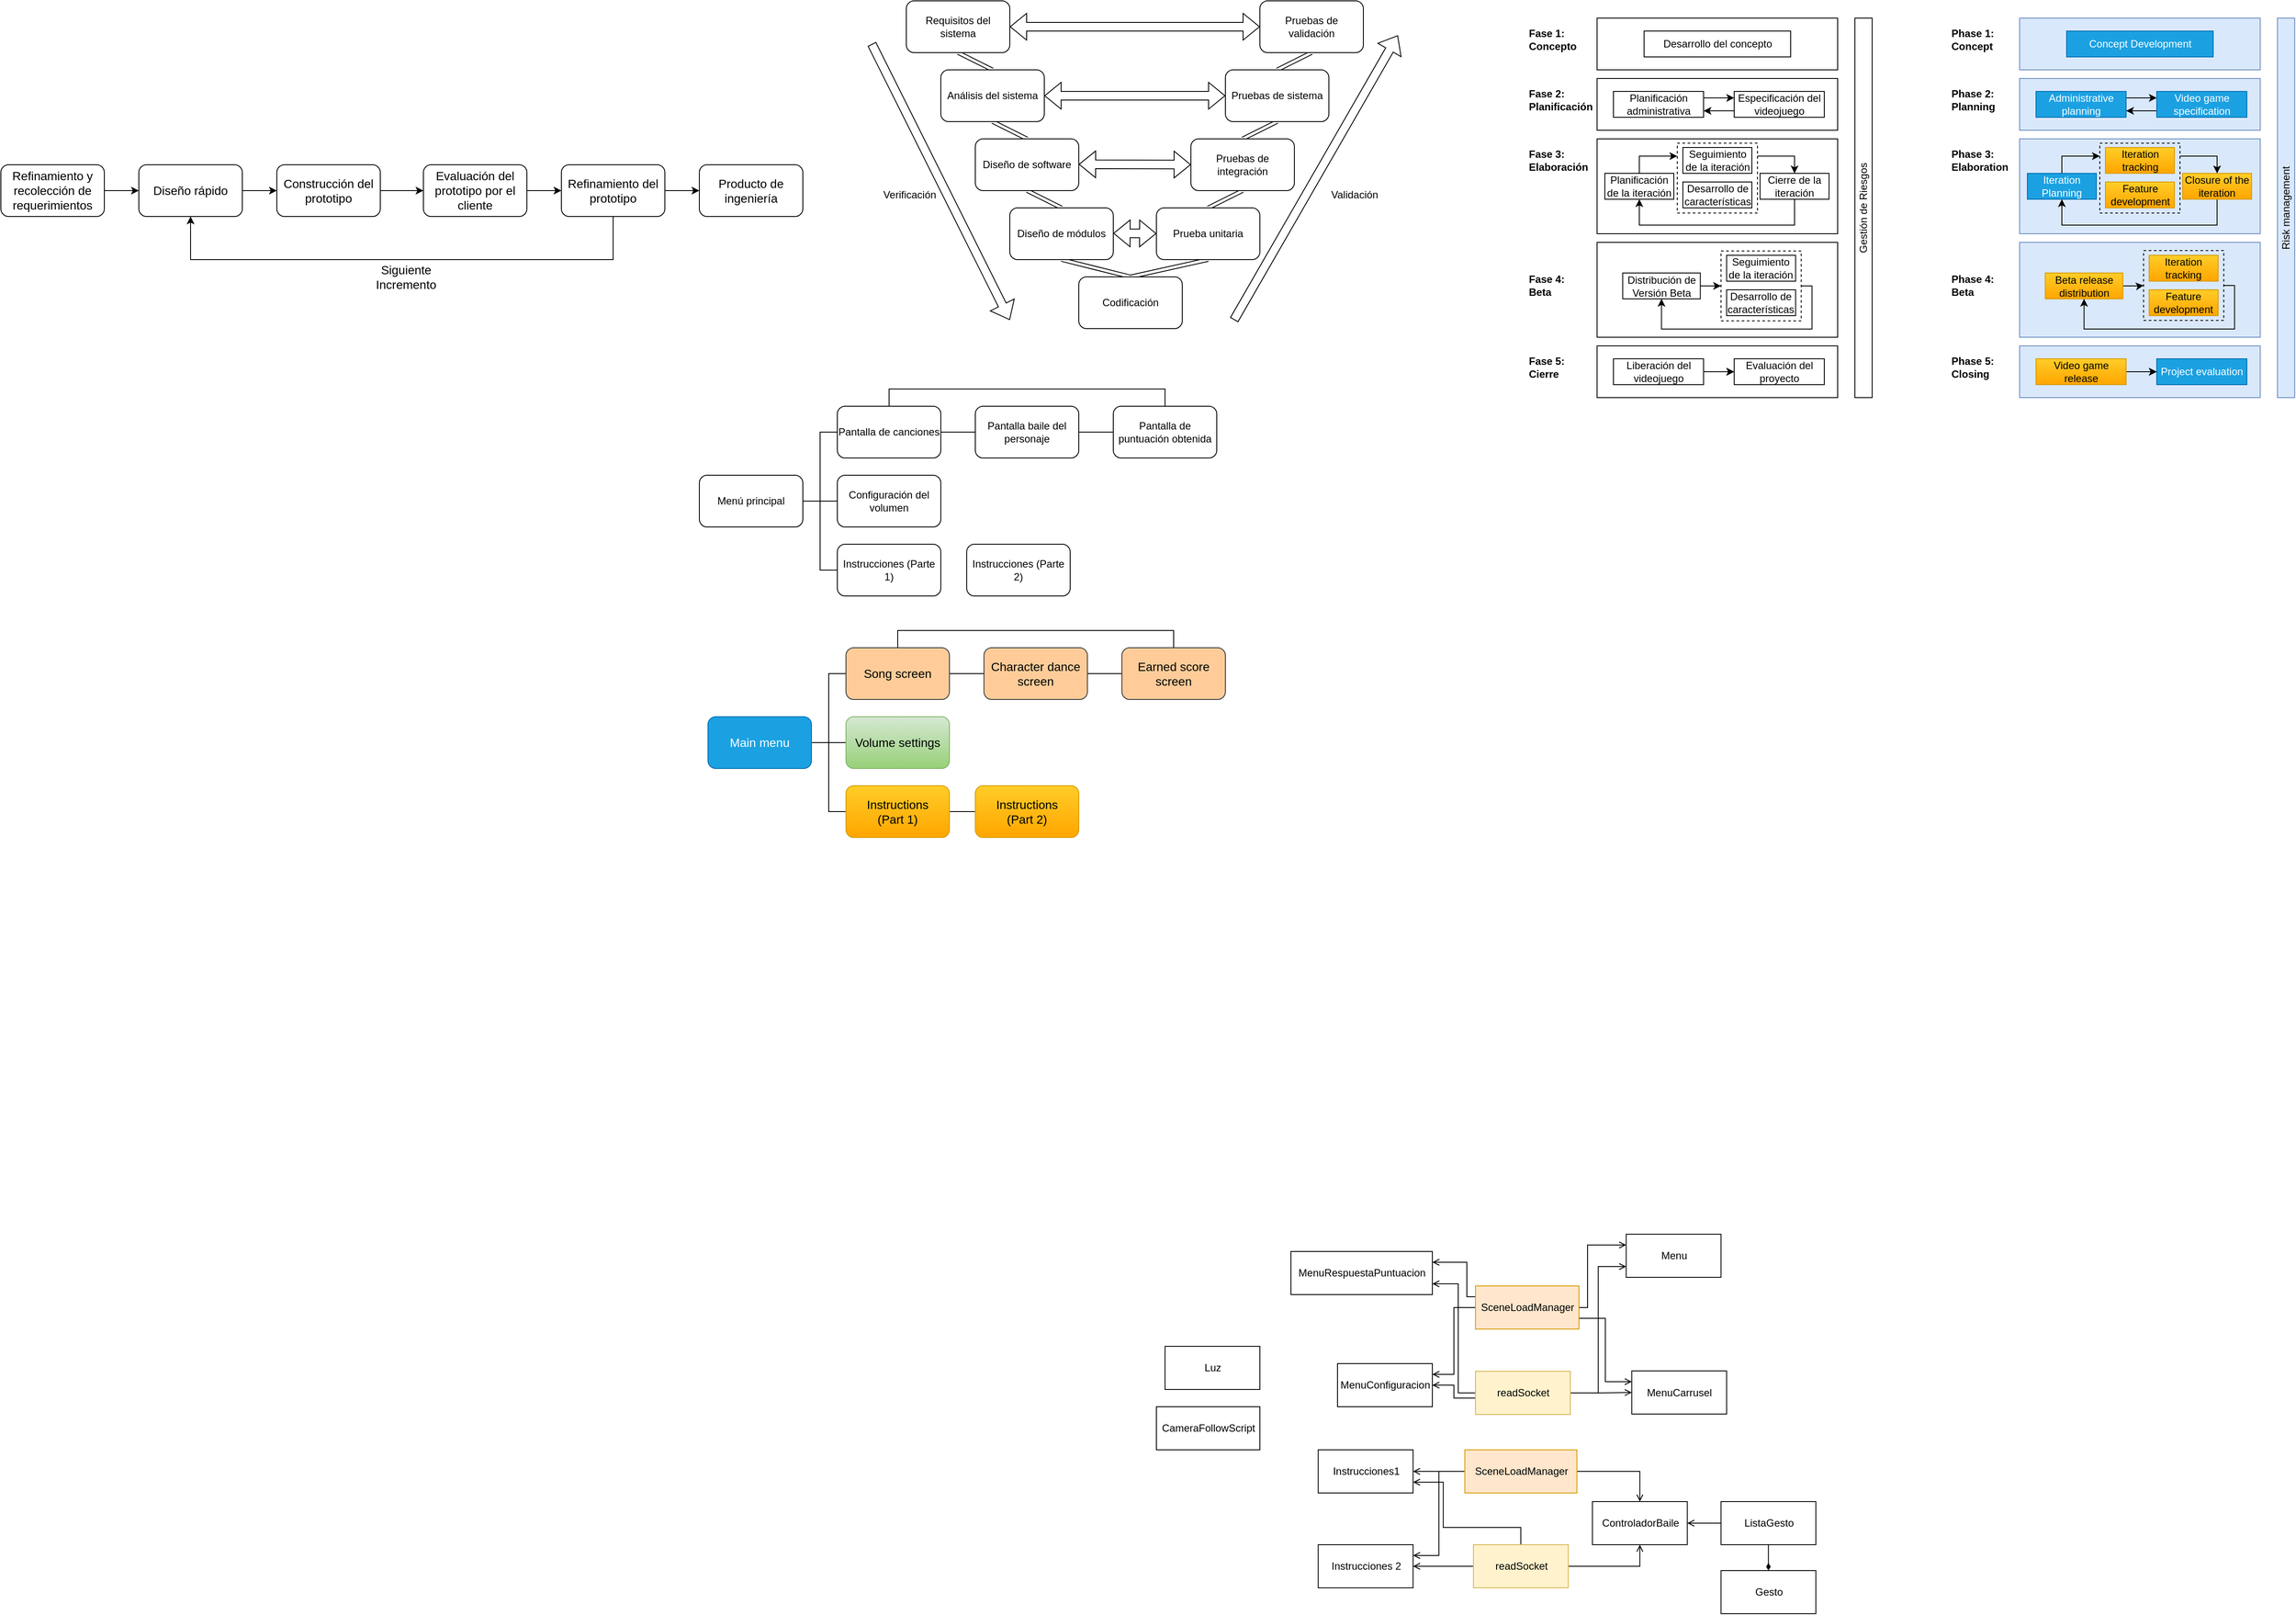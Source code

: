 <mxfile version="20.3.1" type="github">
  <diagram id="AxCxbLC-Ea25Rph6K4ID" name="Page-1">
    <mxGraphModel dx="1868" dy="652" grid="1" gridSize="10" guides="1" tooltips="1" connect="1" arrows="1" fold="1" page="1" pageScale="1" pageWidth="827" pageHeight="1169" math="0" shadow="0">
      <root>
        <mxCell id="0" />
        <mxCell id="1" parent="0" />
        <mxCell id="DNy3k772g0ASiSFVBkv8-5" style="edgeStyle=orthogonalEdgeStyle;rounded=0;orthogonalLoop=1;jettySize=auto;html=1;" parent="1" source="DNy3k772g0ASiSFVBkv8-1" target="DNy3k772g0ASiSFVBkv8-2" edge="1">
          <mxGeometry relative="1" as="geometry" />
        </mxCell>
        <mxCell id="DNy3k772g0ASiSFVBkv8-1" value="&lt;font style=&quot;font-size: 14px;&quot;&gt;Refinamiento y recolección de requerimientos&lt;/font&gt;" style="rounded=1;whiteSpace=wrap;html=1;" parent="1" vertex="1">
          <mxGeometry x="-610" y="330" width="120" height="60" as="geometry" />
        </mxCell>
        <mxCell id="DNy3k772g0ASiSFVBkv8-7" value="" style="edgeStyle=orthogonalEdgeStyle;rounded=0;orthogonalLoop=1;jettySize=auto;html=1;" parent="1" source="DNy3k772g0ASiSFVBkv8-2" target="DNy3k772g0ASiSFVBkv8-6" edge="1">
          <mxGeometry relative="1" as="geometry" />
        </mxCell>
        <mxCell id="DNy3k772g0ASiSFVBkv8-2" value="&lt;font style=&quot;font-size: 14px;&quot;&gt;Diseño rápido&lt;/font&gt;" style="rounded=1;whiteSpace=wrap;html=1;" parent="1" vertex="1">
          <mxGeometry x="-450" y="330" width="120" height="60" as="geometry" />
        </mxCell>
        <mxCell id="DNy3k772g0ASiSFVBkv8-9" value="" style="edgeStyle=orthogonalEdgeStyle;rounded=0;orthogonalLoop=1;jettySize=auto;html=1;" parent="1" source="DNy3k772g0ASiSFVBkv8-6" target="DNy3k772g0ASiSFVBkv8-8" edge="1">
          <mxGeometry relative="1" as="geometry" />
        </mxCell>
        <mxCell id="DNy3k772g0ASiSFVBkv8-6" value="&lt;font style=&quot;font-size: 14px;&quot;&gt;Construcción del prototipo&lt;/font&gt;" style="rounded=1;whiteSpace=wrap;html=1;" parent="1" vertex="1">
          <mxGeometry x="-290" y="330" width="120" height="60" as="geometry" />
        </mxCell>
        <mxCell id="DNy3k772g0ASiSFVBkv8-11" value="" style="edgeStyle=orthogonalEdgeStyle;rounded=0;orthogonalLoop=1;jettySize=auto;html=1;" parent="1" source="DNy3k772g0ASiSFVBkv8-8" target="DNy3k772g0ASiSFVBkv8-10" edge="1">
          <mxGeometry relative="1" as="geometry" />
        </mxCell>
        <mxCell id="DNy3k772g0ASiSFVBkv8-8" value="&lt;font style=&quot;font-size: 14px;&quot;&gt;Evaluación del prototipo por el cliente&lt;/font&gt;" style="rounded=1;whiteSpace=wrap;html=1;" parent="1" vertex="1">
          <mxGeometry x="-120" y="330" width="120" height="60" as="geometry" />
        </mxCell>
        <mxCell id="DNy3k772g0ASiSFVBkv8-12" style="edgeStyle=orthogonalEdgeStyle;rounded=0;orthogonalLoop=1;jettySize=auto;html=1;entryX=0.5;entryY=1;entryDx=0;entryDy=0;" parent="1" source="DNy3k772g0ASiSFVBkv8-10" target="DNy3k772g0ASiSFVBkv8-2" edge="1">
          <mxGeometry relative="1" as="geometry">
            <Array as="points">
              <mxPoint x="100" y="440" />
              <mxPoint x="-390" y="440" />
            </Array>
          </mxGeometry>
        </mxCell>
        <mxCell id="DNy3k772g0ASiSFVBkv8-14" value="" style="edgeStyle=orthogonalEdgeStyle;rounded=0;orthogonalLoop=1;jettySize=auto;html=1;" parent="1" source="DNy3k772g0ASiSFVBkv8-10" target="DNy3k772g0ASiSFVBkv8-13" edge="1">
          <mxGeometry relative="1" as="geometry" />
        </mxCell>
        <mxCell id="DNy3k772g0ASiSFVBkv8-10" value="&lt;font style=&quot;font-size: 14px;&quot;&gt;Refinamiento del prototipo&lt;/font&gt;" style="rounded=1;whiteSpace=wrap;html=1;" parent="1" vertex="1">
          <mxGeometry x="40" y="330" width="120" height="60" as="geometry" />
        </mxCell>
        <mxCell id="DNy3k772g0ASiSFVBkv8-13" value="&lt;font style=&quot;font-size: 14px;&quot;&gt;Producto de ingeniería&lt;/font&gt;" style="rounded=1;whiteSpace=wrap;html=1;" parent="1" vertex="1">
          <mxGeometry x="200" y="330" width="120" height="60" as="geometry" />
        </mxCell>
        <mxCell id="DNy3k772g0ASiSFVBkv8-15" value="&lt;font style=&quot;font-size: 14px;&quot;&gt;Siguiente&lt;br&gt;Incremento&lt;/font&gt;" style="text;html=1;strokeColor=none;fillColor=none;align=center;verticalAlign=middle;whiteSpace=wrap;rounded=0;" parent="1" vertex="1">
          <mxGeometry x="-170" y="445" width="60" height="30" as="geometry" />
        </mxCell>
        <mxCell id="DNy3k772g0ASiSFVBkv8-29" style="edgeStyle=none;shape=link;rounded=0;orthogonalLoop=1;jettySize=auto;html=1;exitX=0.5;exitY=1;exitDx=0;exitDy=0;entryX=0.5;entryY=0;entryDx=0;entryDy=0;" parent="1" source="DNy3k772g0ASiSFVBkv8-17" target="DNy3k772g0ASiSFVBkv8-18" edge="1">
          <mxGeometry relative="1" as="geometry" />
        </mxCell>
        <mxCell id="DNy3k772g0ASiSFVBkv8-17" value="Requisitos del sistema" style="rounded=1;whiteSpace=wrap;html=1;" parent="1" vertex="1">
          <mxGeometry x="440" y="140" width="120" height="60" as="geometry" />
        </mxCell>
        <mxCell id="DNy3k772g0ASiSFVBkv8-30" style="edgeStyle=none;shape=link;rounded=0;orthogonalLoop=1;jettySize=auto;html=1;exitX=0.5;exitY=1;exitDx=0;exitDy=0;entryX=0.5;entryY=0;entryDx=0;entryDy=0;" parent="1" source="DNy3k772g0ASiSFVBkv8-18" target="DNy3k772g0ASiSFVBkv8-19" edge="1">
          <mxGeometry relative="1" as="geometry" />
        </mxCell>
        <mxCell id="DNy3k772g0ASiSFVBkv8-18" value="Análisis del sistema" style="rounded=1;whiteSpace=wrap;html=1;" parent="1" vertex="1">
          <mxGeometry x="480" y="220" width="120" height="60" as="geometry" />
        </mxCell>
        <mxCell id="DNy3k772g0ASiSFVBkv8-31" style="edgeStyle=none;shape=link;rounded=0;orthogonalLoop=1;jettySize=auto;html=1;exitX=0.5;exitY=1;exitDx=0;exitDy=0;entryX=0.5;entryY=0;entryDx=0;entryDy=0;" parent="1" source="DNy3k772g0ASiSFVBkv8-19" target="DNy3k772g0ASiSFVBkv8-20" edge="1">
          <mxGeometry relative="1" as="geometry" />
        </mxCell>
        <mxCell id="DNy3k772g0ASiSFVBkv8-19" value="Diseño de software" style="rounded=1;whiteSpace=wrap;html=1;" parent="1" vertex="1">
          <mxGeometry x="520" y="300" width="120" height="60" as="geometry" />
        </mxCell>
        <mxCell id="DNy3k772g0ASiSFVBkv8-32" style="edgeStyle=none;shape=link;rounded=0;orthogonalLoop=1;jettySize=auto;html=1;exitX=0.5;exitY=1;exitDx=0;exitDy=0;entryX=0.5;entryY=0;entryDx=0;entryDy=0;" parent="1" source="DNy3k772g0ASiSFVBkv8-20" target="DNy3k772g0ASiSFVBkv8-21" edge="1">
          <mxGeometry relative="1" as="geometry" />
        </mxCell>
        <mxCell id="DNy3k772g0ASiSFVBkv8-20" value="Diseño de módulos" style="rounded=1;whiteSpace=wrap;html=1;" parent="1" vertex="1">
          <mxGeometry x="560" y="380" width="120" height="60" as="geometry" />
        </mxCell>
        <mxCell id="DNy3k772g0ASiSFVBkv8-33" style="edgeStyle=none;shape=link;rounded=0;orthogonalLoop=1;jettySize=auto;html=1;exitX=0.5;exitY=0;exitDx=0;exitDy=0;entryX=0.5;entryY=1;entryDx=0;entryDy=0;" parent="1" source="DNy3k772g0ASiSFVBkv8-21" target="DNy3k772g0ASiSFVBkv8-22" edge="1">
          <mxGeometry relative="1" as="geometry" />
        </mxCell>
        <mxCell id="DNy3k772g0ASiSFVBkv8-21" value="Codificación" style="rounded=1;whiteSpace=wrap;html=1;" parent="1" vertex="1">
          <mxGeometry x="640" y="460" width="120" height="60" as="geometry" />
        </mxCell>
        <mxCell id="DNy3k772g0ASiSFVBkv8-34" style="edgeStyle=none;shape=link;rounded=0;orthogonalLoop=1;jettySize=auto;html=1;exitX=0.5;exitY=0;exitDx=0;exitDy=0;entryX=0.5;entryY=1;entryDx=0;entryDy=0;" parent="1" source="DNy3k772g0ASiSFVBkv8-22" target="DNy3k772g0ASiSFVBkv8-23" edge="1">
          <mxGeometry relative="1" as="geometry" />
        </mxCell>
        <mxCell id="DNy3k772g0ASiSFVBkv8-22" value="Prueba unitaria" style="rounded=1;whiteSpace=wrap;html=1;" parent="1" vertex="1">
          <mxGeometry x="730" y="380" width="120" height="60" as="geometry" />
        </mxCell>
        <mxCell id="DNy3k772g0ASiSFVBkv8-35" style="edgeStyle=none;shape=link;rounded=0;orthogonalLoop=1;jettySize=auto;html=1;exitX=0.5;exitY=0;exitDx=0;exitDy=0;entryX=0.5;entryY=1;entryDx=0;entryDy=0;" parent="1" source="DNy3k772g0ASiSFVBkv8-23" target="DNy3k772g0ASiSFVBkv8-24" edge="1">
          <mxGeometry relative="1" as="geometry" />
        </mxCell>
        <mxCell id="DNy3k772g0ASiSFVBkv8-23" value="Pruebas de integración" style="rounded=1;whiteSpace=wrap;html=1;" parent="1" vertex="1">
          <mxGeometry x="770" y="300" width="120" height="60" as="geometry" />
        </mxCell>
        <mxCell id="DNy3k772g0ASiSFVBkv8-36" style="edgeStyle=none;shape=link;rounded=0;orthogonalLoop=1;jettySize=auto;html=1;exitX=0.5;exitY=0;exitDx=0;exitDy=0;entryX=0.5;entryY=1;entryDx=0;entryDy=0;" parent="1" source="DNy3k772g0ASiSFVBkv8-24" target="DNy3k772g0ASiSFVBkv8-25" edge="1">
          <mxGeometry relative="1" as="geometry" />
        </mxCell>
        <mxCell id="DNy3k772g0ASiSFVBkv8-24" value="Pruebas de sistema" style="rounded=1;whiteSpace=wrap;html=1;" parent="1" vertex="1">
          <mxGeometry x="810" y="220" width="120" height="60" as="geometry" />
        </mxCell>
        <mxCell id="DNy3k772g0ASiSFVBkv8-25" value="Pruebas de validación" style="rounded=1;whiteSpace=wrap;html=1;" parent="1" vertex="1">
          <mxGeometry x="850" y="140" width="120" height="60" as="geometry" />
        </mxCell>
        <mxCell id="DNy3k772g0ASiSFVBkv8-40" value="" style="shape=flexArrow;endArrow=classic;startArrow=classic;html=1;rounded=0;entryX=0;entryY=0.5;entryDx=0;entryDy=0;exitX=1;exitY=0.5;exitDx=0;exitDy=0;" parent="1" source="DNy3k772g0ASiSFVBkv8-17" target="DNy3k772g0ASiSFVBkv8-25" edge="1">
          <mxGeometry width="100" height="100" relative="1" as="geometry">
            <mxPoint x="630" y="210" as="sourcePoint" />
            <mxPoint x="730" y="110" as="targetPoint" />
          </mxGeometry>
        </mxCell>
        <mxCell id="DNy3k772g0ASiSFVBkv8-41" value="" style="shape=flexArrow;endArrow=classic;startArrow=classic;html=1;rounded=0;exitX=1;exitY=0.5;exitDx=0;exitDy=0;" parent="1" source="DNy3k772g0ASiSFVBkv8-18" target="DNy3k772g0ASiSFVBkv8-24" edge="1">
          <mxGeometry width="100" height="100" relative="1" as="geometry">
            <mxPoint x="650" y="249.5" as="sourcePoint" />
            <mxPoint x="800" y="250" as="targetPoint" />
          </mxGeometry>
        </mxCell>
        <mxCell id="DNy3k772g0ASiSFVBkv8-42" value="" style="shape=flexArrow;endArrow=classic;startArrow=classic;html=1;rounded=0;exitX=1;exitY=0.5;exitDx=0;exitDy=0;" parent="1" target="DNy3k772g0ASiSFVBkv8-23" edge="1">
          <mxGeometry width="100" height="100" relative="1" as="geometry">
            <mxPoint x="640" y="329.5" as="sourcePoint" />
            <mxPoint x="760" y="330" as="targetPoint" />
          </mxGeometry>
        </mxCell>
        <mxCell id="DNy3k772g0ASiSFVBkv8-43" value="" style="shape=flexArrow;endArrow=classic;startArrow=classic;html=1;rounded=0;exitX=1;exitY=0.5;exitDx=0;exitDy=0;" parent="1" target="DNy3k772g0ASiSFVBkv8-22" edge="1">
          <mxGeometry width="100" height="100" relative="1" as="geometry">
            <mxPoint x="680" y="409.5" as="sourcePoint" />
            <mxPoint x="730" y="410" as="targetPoint" />
          </mxGeometry>
        </mxCell>
        <mxCell id="DNy3k772g0ASiSFVBkv8-44" value="" style="shape=flexArrow;endArrow=classic;html=1;rounded=0;" parent="1" edge="1">
          <mxGeometry width="50" height="50" relative="1" as="geometry">
            <mxPoint x="400" y="190" as="sourcePoint" />
            <mxPoint x="560" y="510" as="targetPoint" />
          </mxGeometry>
        </mxCell>
        <mxCell id="DNy3k772g0ASiSFVBkv8-45" value="" style="shape=flexArrow;endArrow=classic;html=1;rounded=0;" parent="1" edge="1">
          <mxGeometry width="50" height="50" relative="1" as="geometry">
            <mxPoint x="820" y="510" as="sourcePoint" />
            <mxPoint x="1010" y="180" as="targetPoint" />
          </mxGeometry>
        </mxCell>
        <mxCell id="DNy3k772g0ASiSFVBkv8-46" value="Verificación" style="text;html=1;strokeColor=none;fillColor=none;align=center;verticalAlign=middle;whiteSpace=wrap;rounded=0;" parent="1" vertex="1">
          <mxGeometry x="414" y="350" width="60" height="30" as="geometry" />
        </mxCell>
        <mxCell id="DNy3k772g0ASiSFVBkv8-47" value="Validación" style="text;html=1;strokeColor=none;fillColor=none;align=center;verticalAlign=middle;whiteSpace=wrap;rounded=0;" parent="1" vertex="1">
          <mxGeometry x="930" y="350" width="60" height="30" as="geometry" />
        </mxCell>
        <mxCell id="hIoY1X2tBjPMkqKbFY_H-1" value="" style="rounded=0;whiteSpace=wrap;html=1;" parent="1" vertex="1">
          <mxGeometry x="1241" y="160" width="279" height="60" as="geometry" />
        </mxCell>
        <mxCell id="hIoY1X2tBjPMkqKbFY_H-2" value="Desarrollo del concepto" style="rounded=0;whiteSpace=wrap;html=1;" parent="1" vertex="1">
          <mxGeometry x="1295.5" y="175" width="170" height="30" as="geometry" />
        </mxCell>
        <mxCell id="hIoY1X2tBjPMkqKbFY_H-3" value="&lt;b&gt;Fase 1:&lt;br&gt;Concepto&lt;br&gt;&lt;/b&gt;" style="text;html=1;strokeColor=none;fillColor=none;align=left;verticalAlign=middle;whiteSpace=wrap;rounded=0;" parent="1" vertex="1">
          <mxGeometry x="1160" y="170" width="60" height="30" as="geometry" />
        </mxCell>
        <mxCell id="hIoY1X2tBjPMkqKbFY_H-4" value="" style="rounded=0;whiteSpace=wrap;html=1;" parent="1" vertex="1">
          <mxGeometry x="1241" y="230" width="279" height="60" as="geometry" />
        </mxCell>
        <mxCell id="hIoY1X2tBjPMkqKbFY_H-32" style="edgeStyle=orthogonalEdgeStyle;rounded=0;orthogonalLoop=1;jettySize=auto;html=1;exitX=1;exitY=0.25;exitDx=0;exitDy=0;entryX=0;entryY=0.25;entryDx=0;entryDy=0;" parent="1" source="hIoY1X2tBjPMkqKbFY_H-5" target="hIoY1X2tBjPMkqKbFY_H-7" edge="1">
          <mxGeometry relative="1" as="geometry" />
        </mxCell>
        <mxCell id="hIoY1X2tBjPMkqKbFY_H-5" value="Planificación administrativa" style="rounded=0;whiteSpace=wrap;html=1;" parent="1" vertex="1">
          <mxGeometry x="1260" y="245" width="104.5" height="30" as="geometry" />
        </mxCell>
        <mxCell id="hIoY1X2tBjPMkqKbFY_H-6" value="&lt;b&gt;Fase 2:&lt;br&gt;Planificación&lt;br&gt;&lt;/b&gt;" style="text;html=1;strokeColor=none;fillColor=none;align=left;verticalAlign=middle;whiteSpace=wrap;rounded=0;" parent="1" vertex="1">
          <mxGeometry x="1160" y="240" width="80" height="30" as="geometry" />
        </mxCell>
        <mxCell id="hIoY1X2tBjPMkqKbFY_H-33" style="edgeStyle=orthogonalEdgeStyle;rounded=0;orthogonalLoop=1;jettySize=auto;html=1;entryX=1;entryY=0.75;entryDx=0;entryDy=0;exitX=0;exitY=0.75;exitDx=0;exitDy=0;" parent="1" source="hIoY1X2tBjPMkqKbFY_H-7" target="hIoY1X2tBjPMkqKbFY_H-5" edge="1">
          <mxGeometry relative="1" as="geometry" />
        </mxCell>
        <mxCell id="hIoY1X2tBjPMkqKbFY_H-7" value="Especificación del videojuego" style="rounded=0;whiteSpace=wrap;html=1;" parent="1" vertex="1">
          <mxGeometry x="1400" y="245" width="104.5" height="30" as="geometry" />
        </mxCell>
        <mxCell id="hIoY1X2tBjPMkqKbFY_H-8" value="" style="rounded=0;whiteSpace=wrap;html=1;" parent="1" vertex="1">
          <mxGeometry x="1241" y="300" width="279" height="110" as="geometry" />
        </mxCell>
        <mxCell id="hIoY1X2tBjPMkqKbFY_H-17" style="edgeStyle=orthogonalEdgeStyle;rounded=0;orthogonalLoop=1;jettySize=auto;html=1;" parent="1" source="hIoY1X2tBjPMkqKbFY_H-9" target="hIoY1X2tBjPMkqKbFY_H-15" edge="1">
          <mxGeometry relative="1" as="geometry">
            <mxPoint x="1320" y="320" as="targetPoint" />
            <Array as="points">
              <mxPoint x="1290" y="320" />
            </Array>
          </mxGeometry>
        </mxCell>
        <mxCell id="hIoY1X2tBjPMkqKbFY_H-9" value="Planificación de la iteración" style="rounded=0;whiteSpace=wrap;html=1;" parent="1" vertex="1">
          <mxGeometry x="1250" y="340" width="80" height="30" as="geometry" />
        </mxCell>
        <mxCell id="hIoY1X2tBjPMkqKbFY_H-10" value="&lt;b&gt;Fase 3:&lt;br&gt;Elaboración&lt;br&gt;&lt;/b&gt;" style="text;html=1;strokeColor=none;fillColor=none;align=left;verticalAlign=middle;whiteSpace=wrap;rounded=0;" parent="1" vertex="1">
          <mxGeometry x="1160" y="310" width="80" height="30" as="geometry" />
        </mxCell>
        <mxCell id="hIoY1X2tBjPMkqKbFY_H-19" style="edgeStyle=orthogonalEdgeStyle;rounded=0;orthogonalLoop=1;jettySize=auto;html=1;entryX=0.5;entryY=1;entryDx=0;entryDy=0;" parent="1" source="hIoY1X2tBjPMkqKbFY_H-11" target="hIoY1X2tBjPMkqKbFY_H-9" edge="1">
          <mxGeometry relative="1" as="geometry">
            <Array as="points">
              <mxPoint x="1470" y="400" />
              <mxPoint x="1290" y="400" />
            </Array>
          </mxGeometry>
        </mxCell>
        <mxCell id="hIoY1X2tBjPMkqKbFY_H-11" value="Cierre de la iteración" style="rounded=0;whiteSpace=wrap;html=1;" parent="1" vertex="1">
          <mxGeometry x="1430" y="340" width="80" height="30" as="geometry" />
        </mxCell>
        <mxCell id="hIoY1X2tBjPMkqKbFY_H-12" value="Seguimiento de la iteración" style="rounded=0;whiteSpace=wrap;html=1;" parent="1" vertex="1">
          <mxGeometry x="1340.5" y="310" width="80" height="30" as="geometry" />
        </mxCell>
        <mxCell id="hIoY1X2tBjPMkqKbFY_H-13" value="Desarrollo de características" style="rounded=0;whiteSpace=wrap;html=1;" parent="1" vertex="1">
          <mxGeometry x="1340.5" y="350" width="80" height="30" as="geometry" />
        </mxCell>
        <mxCell id="hIoY1X2tBjPMkqKbFY_H-18" style="edgeStyle=orthogonalEdgeStyle;rounded=0;orthogonalLoop=1;jettySize=auto;html=1;exitX=1.001;exitY=0.185;exitDx=0;exitDy=0;entryX=0.5;entryY=0;entryDx=0;entryDy=0;exitPerimeter=0;" parent="1" source="hIoY1X2tBjPMkqKbFY_H-15" target="hIoY1X2tBjPMkqKbFY_H-11" edge="1">
          <mxGeometry relative="1" as="geometry">
            <Array as="points">
              <mxPoint x="1470" y="320" />
            </Array>
          </mxGeometry>
        </mxCell>
        <mxCell id="hIoY1X2tBjPMkqKbFY_H-15" value="" style="rounded=0;whiteSpace=wrap;html=1;fillColor=none;dashed=1;" parent="1" vertex="1">
          <mxGeometry x="1334" y="305" width="93" height="81" as="geometry" />
        </mxCell>
        <mxCell id="hIoY1X2tBjPMkqKbFY_H-20" value="" style="rounded=0;whiteSpace=wrap;html=1;" parent="1" vertex="1">
          <mxGeometry x="1241" y="420" width="279" height="110" as="geometry" />
        </mxCell>
        <mxCell id="hIoY1X2tBjPMkqKbFY_H-30" style="edgeStyle=orthogonalEdgeStyle;rounded=0;orthogonalLoop=1;jettySize=auto;html=1;" parent="1" source="hIoY1X2tBjPMkqKbFY_H-22" target="hIoY1X2tBjPMkqKbFY_H-29" edge="1">
          <mxGeometry relative="1" as="geometry" />
        </mxCell>
        <mxCell id="hIoY1X2tBjPMkqKbFY_H-22" value="Distribución de Versión Beta" style="rounded=0;whiteSpace=wrap;html=1;" parent="1" vertex="1">
          <mxGeometry x="1270.74" y="455.5" width="90" height="30" as="geometry" />
        </mxCell>
        <mxCell id="hIoY1X2tBjPMkqKbFY_H-23" value="&lt;b&gt;Fase 4:&lt;br&gt;Beta&lt;br&gt;&lt;/b&gt;" style="text;html=1;strokeColor=none;fillColor=none;align=left;verticalAlign=middle;whiteSpace=wrap;rounded=0;" parent="1" vertex="1">
          <mxGeometry x="1160" y="455" width="80" height="30" as="geometry" />
        </mxCell>
        <mxCell id="hIoY1X2tBjPMkqKbFY_H-26" value="Seguimiento de la iteración" style="rounded=0;whiteSpace=wrap;html=1;" parent="1" vertex="1">
          <mxGeometry x="1391.24" y="435" width="80" height="30" as="geometry" />
        </mxCell>
        <mxCell id="hIoY1X2tBjPMkqKbFY_H-27" value="Desarrollo de características" style="rounded=0;whiteSpace=wrap;html=1;" parent="1" vertex="1">
          <mxGeometry x="1391.24" y="475" width="80" height="30" as="geometry" />
        </mxCell>
        <mxCell id="hIoY1X2tBjPMkqKbFY_H-31" style="edgeStyle=orthogonalEdgeStyle;rounded=0;orthogonalLoop=1;jettySize=auto;html=1;entryX=0.5;entryY=1;entryDx=0;entryDy=0;" parent="1" source="hIoY1X2tBjPMkqKbFY_H-29" target="hIoY1X2tBjPMkqKbFY_H-22" edge="1">
          <mxGeometry relative="1" as="geometry">
            <Array as="points">
              <mxPoint x="1490.24" y="470.5" />
              <mxPoint x="1490.24" y="520.5" />
              <mxPoint x="1316.24" y="520.5" />
            </Array>
          </mxGeometry>
        </mxCell>
        <mxCell id="hIoY1X2tBjPMkqKbFY_H-29" value="" style="rounded=0;whiteSpace=wrap;html=1;fillColor=none;dashed=1;" parent="1" vertex="1">
          <mxGeometry x="1384.74" y="430" width="93" height="81" as="geometry" />
        </mxCell>
        <mxCell id="hIoY1X2tBjPMkqKbFY_H-34" value="" style="rounded=0;whiteSpace=wrap;html=1;" parent="1" vertex="1">
          <mxGeometry x="1241" y="540" width="279" height="60" as="geometry" />
        </mxCell>
        <mxCell id="hIoY1X2tBjPMkqKbFY_H-40" value="" style="edgeStyle=orthogonalEdgeStyle;rounded=0;orthogonalLoop=1;jettySize=auto;html=1;" parent="1" source="hIoY1X2tBjPMkqKbFY_H-36" target="hIoY1X2tBjPMkqKbFY_H-39" edge="1">
          <mxGeometry relative="1" as="geometry" />
        </mxCell>
        <mxCell id="hIoY1X2tBjPMkqKbFY_H-41" style="edgeStyle=orthogonalEdgeStyle;rounded=0;orthogonalLoop=1;jettySize=auto;html=1;entryX=0;entryY=0.5;entryDx=0;entryDy=0;" parent="1" source="hIoY1X2tBjPMkqKbFY_H-36" target="hIoY1X2tBjPMkqKbFY_H-39" edge="1">
          <mxGeometry relative="1" as="geometry" />
        </mxCell>
        <mxCell id="hIoY1X2tBjPMkqKbFY_H-36" value="Liberación del videojuego" style="rounded=0;whiteSpace=wrap;html=1;" parent="1" vertex="1">
          <mxGeometry x="1260" y="555" width="104.5" height="30" as="geometry" />
        </mxCell>
        <mxCell id="hIoY1X2tBjPMkqKbFY_H-37" value="&lt;b&gt;Fase 5:&lt;br&gt;Cierre&lt;br&gt;&lt;/b&gt;" style="text;html=1;strokeColor=none;fillColor=none;align=left;verticalAlign=middle;whiteSpace=wrap;rounded=0;" parent="1" vertex="1">
          <mxGeometry x="1160" y="550" width="80" height="30" as="geometry" />
        </mxCell>
        <mxCell id="hIoY1X2tBjPMkqKbFY_H-39" value="Evaluación del proyecto" style="rounded=0;whiteSpace=wrap;html=1;" parent="1" vertex="1">
          <mxGeometry x="1400" y="555" width="104.5" height="30" as="geometry" />
        </mxCell>
        <mxCell id="hIoY1X2tBjPMkqKbFY_H-42" value="Gestión de Riesgos" style="rounded=0;whiteSpace=wrap;html=1;fillColor=none;horizontal=0;verticalAlign=middle;textDirection=rtl;direction=east;flipH=1;flipV=1;" parent="1" vertex="1">
          <mxGeometry x="1540" y="160" width="20" height="440" as="geometry" />
        </mxCell>
        <mxCell id="hIoY1X2tBjPMkqKbFY_H-47" style="edgeStyle=orthogonalEdgeStyle;rounded=0;orthogonalLoop=1;jettySize=auto;html=1;entryX=0;entryY=0.5;entryDx=0;entryDy=0;endArrow=none;endFill=0;" parent="1" source="hIoY1X2tBjPMkqKbFY_H-43" target="hIoY1X2tBjPMkqKbFY_H-44" edge="1">
          <mxGeometry relative="1" as="geometry" />
        </mxCell>
        <mxCell id="hIoY1X2tBjPMkqKbFY_H-48" style="edgeStyle=orthogonalEdgeStyle;rounded=0;orthogonalLoop=1;jettySize=auto;html=1;exitX=1;exitY=0.5;exitDx=0;exitDy=0;endArrow=none;endFill=0;" parent="1" source="hIoY1X2tBjPMkqKbFY_H-43" target="hIoY1X2tBjPMkqKbFY_H-45" edge="1">
          <mxGeometry relative="1" as="geometry" />
        </mxCell>
        <mxCell id="hIoY1X2tBjPMkqKbFY_H-49" style="edgeStyle=orthogonalEdgeStyle;rounded=0;orthogonalLoop=1;jettySize=auto;html=1;exitX=1;exitY=0.5;exitDx=0;exitDy=0;entryX=0;entryY=0.5;entryDx=0;entryDy=0;endArrow=none;endFill=0;" parent="1" source="hIoY1X2tBjPMkqKbFY_H-43" target="hIoY1X2tBjPMkqKbFY_H-46" edge="1">
          <mxGeometry relative="1" as="geometry" />
        </mxCell>
        <mxCell id="hIoY1X2tBjPMkqKbFY_H-43" value="Menú principal" style="rounded=1;whiteSpace=wrap;html=1;fillColor=none;" parent="1" vertex="1">
          <mxGeometry x="200" y="690" width="120" height="60" as="geometry" />
        </mxCell>
        <mxCell id="hIoY1X2tBjPMkqKbFY_H-52" style="edgeStyle=orthogonalEdgeStyle;rounded=0;orthogonalLoop=1;jettySize=auto;html=1;exitX=1;exitY=0.5;exitDx=0;exitDy=0;entryX=0;entryY=0.5;entryDx=0;entryDy=0;endArrow=none;endFill=0;" parent="1" source="hIoY1X2tBjPMkqKbFY_H-44" target="hIoY1X2tBjPMkqKbFY_H-51" edge="1">
          <mxGeometry relative="1" as="geometry" />
        </mxCell>
        <mxCell id="hIoY1X2tBjPMkqKbFY_H-44" value="Pantalla de canciones" style="rounded=1;whiteSpace=wrap;html=1;fillColor=none;" parent="1" vertex="1">
          <mxGeometry x="360" y="610" width="120" height="60" as="geometry" />
        </mxCell>
        <mxCell id="hIoY1X2tBjPMkqKbFY_H-45" value="Configuración del volumen" style="rounded=1;whiteSpace=wrap;html=1;fillColor=none;" parent="1" vertex="1">
          <mxGeometry x="360" y="690" width="120" height="60" as="geometry" />
        </mxCell>
        <mxCell id="hIoY1X2tBjPMkqKbFY_H-46" value="Instrucciones (Parte 1)" style="rounded=1;whiteSpace=wrap;html=1;fillColor=none;" parent="1" vertex="1">
          <mxGeometry x="360" y="770" width="120" height="60" as="geometry" />
        </mxCell>
        <mxCell id="hIoY1X2tBjPMkqKbFY_H-50" value="Instrucciones (Parte 2)" style="rounded=1;whiteSpace=wrap;html=1;fillColor=none;" parent="1" vertex="1">
          <mxGeometry x="510" y="770" width="120" height="60" as="geometry" />
        </mxCell>
        <mxCell id="hIoY1X2tBjPMkqKbFY_H-54" style="edgeStyle=orthogonalEdgeStyle;rounded=0;orthogonalLoop=1;jettySize=auto;html=1;exitX=1;exitY=0.5;exitDx=0;exitDy=0;entryX=0;entryY=0.5;entryDx=0;entryDy=0;endArrow=none;endFill=0;" parent="1" source="hIoY1X2tBjPMkqKbFY_H-51" target="hIoY1X2tBjPMkqKbFY_H-53" edge="1">
          <mxGeometry relative="1" as="geometry" />
        </mxCell>
        <mxCell id="hIoY1X2tBjPMkqKbFY_H-51" value="Pantalla baile del personaje" style="rounded=1;whiteSpace=wrap;html=1;fillColor=none;" parent="1" vertex="1">
          <mxGeometry x="520" y="610" width="120" height="60" as="geometry" />
        </mxCell>
        <mxCell id="hIoY1X2tBjPMkqKbFY_H-55" style="edgeStyle=orthogonalEdgeStyle;rounded=0;orthogonalLoop=1;jettySize=auto;html=1;exitX=0.5;exitY=0;exitDx=0;exitDy=0;entryX=0.5;entryY=0;entryDx=0;entryDy=0;endArrow=none;endFill=0;" parent="1" source="hIoY1X2tBjPMkqKbFY_H-53" target="hIoY1X2tBjPMkqKbFY_H-44" edge="1">
          <mxGeometry relative="1" as="geometry" />
        </mxCell>
        <mxCell id="hIoY1X2tBjPMkqKbFY_H-53" value="Pantalla de puntuación obtenida" style="rounded=1;whiteSpace=wrap;html=1;fillColor=none;" parent="1" vertex="1">
          <mxGeometry x="680" y="610" width="120" height="60" as="geometry" />
        </mxCell>
        <mxCell id="lJdPAG9B3q6LXM3_lp5I-2" value="CameraFollowScript" style="html=1;" parent="1" vertex="1">
          <mxGeometry x="730" y="1770" width="120" height="50" as="geometry" />
        </mxCell>
        <mxCell id="lJdPAG9B3q6LXM3_lp5I-4" value="ControladorBaile" style="html=1;" parent="1" vertex="1">
          <mxGeometry x="1235.63" y="1880" width="110" height="50" as="geometry" />
        </mxCell>
        <mxCell id="lJdPAG9B3q6LXM3_lp5I-5" value="Gesto" style="html=1;" parent="1" vertex="1">
          <mxGeometry x="1384.74" y="1960" width="110" height="50" as="geometry" />
        </mxCell>
        <mxCell id="lJdPAG9B3q6LXM3_lp5I-7" style="edgeStyle=orthogonalEdgeStyle;rounded=0;orthogonalLoop=1;jettySize=auto;html=1;entryX=0.5;entryY=0;entryDx=0;entryDy=0;endArrow=diamondThin;endFill=1;" parent="1" source="lJdPAG9B3q6LXM3_lp5I-6" target="lJdPAG9B3q6LXM3_lp5I-5" edge="1">
          <mxGeometry relative="1" as="geometry" />
        </mxCell>
        <mxCell id="lJdPAG9B3q6LXM3_lp5I-73" style="edgeStyle=orthogonalEdgeStyle;rounded=0;orthogonalLoop=1;jettySize=auto;html=1;exitX=0;exitY=0.5;exitDx=0;exitDy=0;entryX=1;entryY=0.5;entryDx=0;entryDy=0;endArrow=open;endFill=0;" parent="1" source="lJdPAG9B3q6LXM3_lp5I-6" target="lJdPAG9B3q6LXM3_lp5I-4" edge="1">
          <mxGeometry relative="1" as="geometry" />
        </mxCell>
        <mxCell id="lJdPAG9B3q6LXM3_lp5I-6" value="ListaGesto" style="html=1;" parent="1" vertex="1">
          <mxGeometry x="1384.74" y="1880" width="110" height="50" as="geometry" />
        </mxCell>
        <mxCell id="lJdPAG9B3q6LXM3_lp5I-65" style="edgeStyle=orthogonalEdgeStyle;rounded=0;orthogonalLoop=1;jettySize=auto;html=1;entryX=0;entryY=0.75;entryDx=0;entryDy=0;endArrow=open;endFill=0;" parent="1" source="lJdPAG9B3q6LXM3_lp5I-9" target="lJdPAG9B3q6LXM3_lp5I-24" edge="1">
          <mxGeometry relative="1" as="geometry" />
        </mxCell>
        <mxCell id="lJdPAG9B3q6LXM3_lp5I-67" style="edgeStyle=orthogonalEdgeStyle;rounded=0;orthogonalLoop=1;jettySize=auto;html=1;entryX=0;entryY=0.5;entryDx=0;entryDy=0;endArrow=open;endFill=0;" parent="1" source="lJdPAG9B3q6LXM3_lp5I-9" target="lJdPAG9B3q6LXM3_lp5I-27" edge="1">
          <mxGeometry relative="1" as="geometry" />
        </mxCell>
        <mxCell id="lJdPAG9B3q6LXM3_lp5I-69" style="edgeStyle=orthogonalEdgeStyle;rounded=0;orthogonalLoop=1;jettySize=auto;html=1;entryX=1;entryY=0.75;entryDx=0;entryDy=0;endArrow=open;endFill=0;" parent="1" source="lJdPAG9B3q6LXM3_lp5I-9" target="lJdPAG9B3q6LXM3_lp5I-33" edge="1">
          <mxGeometry relative="1" as="geometry">
            <Array as="points">
              <mxPoint x="1080" y="1754" />
              <mxPoint x="1080" y="1628" />
            </Array>
          </mxGeometry>
        </mxCell>
        <mxCell id="lJdPAG9B3q6LXM3_lp5I-71" style="edgeStyle=orthogonalEdgeStyle;rounded=0;orthogonalLoop=1;jettySize=auto;html=1;entryX=1;entryY=0.5;entryDx=0;entryDy=0;endArrow=open;endFill=0;" parent="1" source="lJdPAG9B3q6LXM3_lp5I-9" target="lJdPAG9B3q6LXM3_lp5I-30" edge="1">
          <mxGeometry relative="1" as="geometry">
            <Array as="points">
              <mxPoint x="1075" y="1760" />
              <mxPoint x="1075" y="1745" />
            </Array>
          </mxGeometry>
        </mxCell>
        <mxCell id="lJdPAG9B3q6LXM3_lp5I-9" value="readSocket" style="html=1;fillColor=#fff2cc;strokeColor=#d6b656;" parent="1" vertex="1">
          <mxGeometry x="1100" y="1729" width="110" height="50" as="geometry" />
        </mxCell>
        <mxCell id="lJdPAG9B3q6LXM3_lp5I-64" style="edgeStyle=orthogonalEdgeStyle;rounded=0;orthogonalLoop=1;jettySize=auto;html=1;entryX=0;entryY=0.25;entryDx=0;entryDy=0;endArrow=open;endFill=0;" parent="1" source="lJdPAG9B3q6LXM3_lp5I-11" target="lJdPAG9B3q6LXM3_lp5I-24" edge="1">
          <mxGeometry relative="1" as="geometry">
            <Array as="points">
              <mxPoint x="1230" y="1655" />
              <mxPoint x="1230" y="1583" />
            </Array>
          </mxGeometry>
        </mxCell>
        <mxCell id="lJdPAG9B3q6LXM3_lp5I-66" style="edgeStyle=orthogonalEdgeStyle;rounded=0;orthogonalLoop=1;jettySize=auto;html=1;entryX=0;entryY=0.25;entryDx=0;entryDy=0;endArrow=open;endFill=0;exitX=1;exitY=0.75;exitDx=0;exitDy=0;" parent="1" source="lJdPAG9B3q6LXM3_lp5I-11" target="lJdPAG9B3q6LXM3_lp5I-27" edge="1">
          <mxGeometry relative="1" as="geometry" />
        </mxCell>
        <mxCell id="lJdPAG9B3q6LXM3_lp5I-70" style="edgeStyle=orthogonalEdgeStyle;rounded=0;orthogonalLoop=1;jettySize=auto;html=1;entryX=1;entryY=0.25;entryDx=0;entryDy=0;endArrow=open;endFill=0;" parent="1" source="lJdPAG9B3q6LXM3_lp5I-11" target="lJdPAG9B3q6LXM3_lp5I-30" edge="1">
          <mxGeometry relative="1" as="geometry" />
        </mxCell>
        <mxCell id="lJdPAG9B3q6LXM3_lp5I-72" style="edgeStyle=orthogonalEdgeStyle;rounded=0;orthogonalLoop=1;jettySize=auto;html=1;exitX=0;exitY=0.25;exitDx=0;exitDy=0;entryX=1;entryY=0.25;entryDx=0;entryDy=0;endArrow=open;endFill=0;" parent="1" source="lJdPAG9B3q6LXM3_lp5I-11" target="lJdPAG9B3q6LXM3_lp5I-33" edge="1">
          <mxGeometry relative="1" as="geometry">
            <Array as="points">
              <mxPoint x="1090" y="1643" />
              <mxPoint x="1090" y="1603" />
            </Array>
          </mxGeometry>
        </mxCell>
        <mxCell id="lJdPAG9B3q6LXM3_lp5I-11" value="SceneLoadManager" style="html=1;fillColor=#ffe6cc;strokeColor=#d79b00;" parent="1" vertex="1">
          <mxGeometry x="1100" y="1630" width="120" height="50" as="geometry" />
        </mxCell>
        <mxCell id="lJdPAG9B3q6LXM3_lp5I-13" value="Instrucciones1" style="html=1;" parent="1" vertex="1">
          <mxGeometry x="917.63" y="1820" width="110" height="50" as="geometry" />
        </mxCell>
        <mxCell id="lJdPAG9B3q6LXM3_lp5I-14" value="Instrucciones 2" style="html=1;" parent="1" vertex="1">
          <mxGeometry x="917.63" y="1930" width="110" height="50" as="geometry" />
        </mxCell>
        <mxCell id="lJdPAG9B3q6LXM3_lp5I-23" value="Luz" style="html=1;" parent="1" vertex="1">
          <mxGeometry x="740" y="1700" width="110" height="50" as="geometry" />
        </mxCell>
        <mxCell id="lJdPAG9B3q6LXM3_lp5I-24" value="Menu" style="html=1;" parent="1" vertex="1">
          <mxGeometry x="1274.74" y="1570" width="110" height="50" as="geometry" />
        </mxCell>
        <mxCell id="lJdPAG9B3q6LXM3_lp5I-27" value="MenuCarrusel" style="html=1;" parent="1" vertex="1">
          <mxGeometry x="1281.24" y="1728.5" width="110" height="50" as="geometry" />
        </mxCell>
        <mxCell id="lJdPAG9B3q6LXM3_lp5I-30" value="MenuConfiguracion" style="html=1;" parent="1" vertex="1">
          <mxGeometry x="940" y="1720" width="110" height="50" as="geometry" />
        </mxCell>
        <mxCell id="lJdPAG9B3q6LXM3_lp5I-33" value="MenuRespuestaPuntuacion" style="html=1;" parent="1" vertex="1">
          <mxGeometry x="886" y="1590" width="164" height="50" as="geometry" />
        </mxCell>
        <mxCell id="lJdPAG9B3q6LXM3_lp5I-58" style="edgeStyle=orthogonalEdgeStyle;rounded=0;orthogonalLoop=1;jettySize=auto;html=1;entryX=0.5;entryY=1;entryDx=0;entryDy=0;endArrow=open;endFill=0;" parent="1" source="lJdPAG9B3q6LXM3_lp5I-55" target="lJdPAG9B3q6LXM3_lp5I-4" edge="1">
          <mxGeometry relative="1" as="geometry" />
        </mxCell>
        <mxCell id="lJdPAG9B3q6LXM3_lp5I-59" style="edgeStyle=orthogonalEdgeStyle;rounded=0;orthogonalLoop=1;jettySize=auto;html=1;entryX=1;entryY=0.5;entryDx=0;entryDy=0;endArrow=open;endFill=0;" parent="1" source="lJdPAG9B3q6LXM3_lp5I-55" target="lJdPAG9B3q6LXM3_lp5I-14" edge="1">
          <mxGeometry relative="1" as="geometry" />
        </mxCell>
        <mxCell id="lJdPAG9B3q6LXM3_lp5I-63" style="edgeStyle=orthogonalEdgeStyle;rounded=0;orthogonalLoop=1;jettySize=auto;html=1;entryX=1;entryY=0.75;entryDx=0;entryDy=0;endArrow=open;endFill=0;" parent="1" source="lJdPAG9B3q6LXM3_lp5I-55" target="lJdPAG9B3q6LXM3_lp5I-13" edge="1">
          <mxGeometry relative="1" as="geometry">
            <Array as="points">
              <mxPoint x="1152.63" y="1910" />
              <mxPoint x="1062.63" y="1910" />
              <mxPoint x="1062.63" y="1858" />
            </Array>
          </mxGeometry>
        </mxCell>
        <mxCell id="lJdPAG9B3q6LXM3_lp5I-55" value="readSocket" style="html=1;fillColor=#fff2cc;strokeColor=#d6b656;" parent="1" vertex="1">
          <mxGeometry x="1097.63" y="1930" width="110" height="50" as="geometry" />
        </mxCell>
        <mxCell id="lJdPAG9B3q6LXM3_lp5I-57" style="edgeStyle=orthogonalEdgeStyle;rounded=0;orthogonalLoop=1;jettySize=auto;html=1;entryX=0.5;entryY=0;entryDx=0;entryDy=0;endArrow=open;endFill=0;" parent="1" source="lJdPAG9B3q6LXM3_lp5I-56" target="lJdPAG9B3q6LXM3_lp5I-4" edge="1">
          <mxGeometry relative="1" as="geometry" />
        </mxCell>
        <mxCell id="lJdPAG9B3q6LXM3_lp5I-60" style="edgeStyle=orthogonalEdgeStyle;rounded=0;orthogonalLoop=1;jettySize=auto;html=1;entryX=1;entryY=0.25;entryDx=0;entryDy=0;endArrow=open;endFill=0;" parent="1" source="lJdPAG9B3q6LXM3_lp5I-56" target="lJdPAG9B3q6LXM3_lp5I-14" edge="1">
          <mxGeometry relative="1" as="geometry" />
        </mxCell>
        <mxCell id="lJdPAG9B3q6LXM3_lp5I-62" style="edgeStyle=orthogonalEdgeStyle;rounded=0;orthogonalLoop=1;jettySize=auto;html=1;endArrow=open;endFill=0;" parent="1" source="lJdPAG9B3q6LXM3_lp5I-56" target="lJdPAG9B3q6LXM3_lp5I-13" edge="1">
          <mxGeometry relative="1" as="geometry" />
        </mxCell>
        <mxCell id="lJdPAG9B3q6LXM3_lp5I-56" value="SceneLoadManager" style="html=1;fillColor=#ffe6cc;strokeColor=#d79b00;" parent="1" vertex="1">
          <mxGeometry x="1087.63" y="1820" width="130" height="50" as="geometry" />
        </mxCell>
        <mxCell id="qH9VlmmlsR1W8FdyfuZa-1" value="" style="rounded=0;whiteSpace=wrap;html=1;fillColor=#dae8fc;strokeColor=#6c8ebf;" vertex="1" parent="1">
          <mxGeometry x="1731" y="160" width="279" height="60" as="geometry" />
        </mxCell>
        <mxCell id="qH9VlmmlsR1W8FdyfuZa-2" value="Concept Development" style="rounded=0;whiteSpace=wrap;html=1;fillColor=#1ba1e2;fontColor=#ffffff;strokeColor=#006EAF;" vertex="1" parent="1">
          <mxGeometry x="1785.5" y="175" width="170" height="30" as="geometry" />
        </mxCell>
        <mxCell id="qH9VlmmlsR1W8FdyfuZa-3" value="&lt;div style=&quot;&quot;&gt;&lt;b&gt;Phase 1:&lt;/b&gt;&lt;/div&gt;&lt;div style=&quot;&quot;&gt;&lt;b&gt;Concept&lt;/b&gt;&lt;/div&gt;" style="text;html=1;strokeColor=none;fillColor=none;align=left;verticalAlign=middle;whiteSpace=wrap;rounded=0;" vertex="1" parent="1">
          <mxGeometry x="1650" y="170" width="60" height="30" as="geometry" />
        </mxCell>
        <mxCell id="qH9VlmmlsR1W8FdyfuZa-4" value="" style="rounded=0;whiteSpace=wrap;html=1;fillColor=#dae8fc;strokeColor=#6c8ebf;" vertex="1" parent="1">
          <mxGeometry x="1731" y="230" width="279" height="60" as="geometry" />
        </mxCell>
        <mxCell id="qH9VlmmlsR1W8FdyfuZa-5" style="edgeStyle=orthogonalEdgeStyle;rounded=0;orthogonalLoop=1;jettySize=auto;html=1;exitX=1;exitY=0.25;exitDx=0;exitDy=0;entryX=0;entryY=0.25;entryDx=0;entryDy=0;" edge="1" parent="1" source="qH9VlmmlsR1W8FdyfuZa-6" target="qH9VlmmlsR1W8FdyfuZa-9">
          <mxGeometry relative="1" as="geometry" />
        </mxCell>
        <mxCell id="qH9VlmmlsR1W8FdyfuZa-6" value="Administrative planning" style="rounded=0;whiteSpace=wrap;html=1;fillColor=#1ba1e2;fontColor=#ffffff;strokeColor=#006EAF;" vertex="1" parent="1">
          <mxGeometry x="1750" y="245" width="104.5" height="30" as="geometry" />
        </mxCell>
        <mxCell id="qH9VlmmlsR1W8FdyfuZa-7" value="&lt;div style=&quot;&quot;&gt;&lt;b&gt;Phase 2:&lt;/b&gt;&lt;/div&gt;&lt;div style=&quot;&quot;&gt;&lt;b&gt;Planning&lt;/b&gt;&lt;/div&gt;" style="text;html=1;strokeColor=none;fillColor=none;align=left;verticalAlign=middle;whiteSpace=wrap;rounded=0;" vertex="1" parent="1">
          <mxGeometry x="1650" y="240" width="80" height="30" as="geometry" />
        </mxCell>
        <mxCell id="qH9VlmmlsR1W8FdyfuZa-8" style="edgeStyle=orthogonalEdgeStyle;rounded=0;orthogonalLoop=1;jettySize=auto;html=1;entryX=1;entryY=0.75;entryDx=0;entryDy=0;exitX=0;exitY=0.75;exitDx=0;exitDy=0;" edge="1" parent="1" source="qH9VlmmlsR1W8FdyfuZa-9" target="qH9VlmmlsR1W8FdyfuZa-6">
          <mxGeometry relative="1" as="geometry" />
        </mxCell>
        <mxCell id="qH9VlmmlsR1W8FdyfuZa-9" value="Video game specification" style="rounded=0;whiteSpace=wrap;html=1;fillColor=#1ba1e2;strokeColor=#006EAF;fontColor=#ffffff;" vertex="1" parent="1">
          <mxGeometry x="1890" y="245" width="104.5" height="30" as="geometry" />
        </mxCell>
        <mxCell id="qH9VlmmlsR1W8FdyfuZa-10" value="" style="rounded=0;whiteSpace=wrap;html=1;fillColor=#dae8fc;strokeColor=#6c8ebf;" vertex="1" parent="1">
          <mxGeometry x="1731" y="300" width="279" height="110" as="geometry" />
        </mxCell>
        <mxCell id="qH9VlmmlsR1W8FdyfuZa-11" style="edgeStyle=orthogonalEdgeStyle;rounded=0;orthogonalLoop=1;jettySize=auto;html=1;" edge="1" parent="1" source="qH9VlmmlsR1W8FdyfuZa-12" target="qH9VlmmlsR1W8FdyfuZa-19">
          <mxGeometry relative="1" as="geometry">
            <mxPoint x="1810" y="320" as="targetPoint" />
            <Array as="points">
              <mxPoint x="1780" y="320" />
            </Array>
          </mxGeometry>
        </mxCell>
        <mxCell id="qH9VlmmlsR1W8FdyfuZa-12" value="Iteration Planning" style="rounded=0;whiteSpace=wrap;html=1;fillColor=#1ba1e2;strokeColor=#006EAF;fontColor=#ffffff;" vertex="1" parent="1">
          <mxGeometry x="1740" y="340" width="80" height="30" as="geometry" />
        </mxCell>
        <mxCell id="qH9VlmmlsR1W8FdyfuZa-13" value="&lt;div style=&quot;&quot;&gt;&lt;b&gt;Phase 3:&lt;/b&gt;&lt;/div&gt;&lt;div style=&quot;&quot;&gt;&lt;b&gt;Elaboration&lt;/b&gt;&lt;/div&gt;" style="text;html=1;strokeColor=none;fillColor=none;align=left;verticalAlign=middle;whiteSpace=wrap;rounded=0;" vertex="1" parent="1">
          <mxGeometry x="1650" y="310" width="80" height="30" as="geometry" />
        </mxCell>
        <mxCell id="qH9VlmmlsR1W8FdyfuZa-14" style="edgeStyle=orthogonalEdgeStyle;rounded=0;orthogonalLoop=1;jettySize=auto;html=1;entryX=0.5;entryY=1;entryDx=0;entryDy=0;" edge="1" parent="1" source="qH9VlmmlsR1W8FdyfuZa-15" target="qH9VlmmlsR1W8FdyfuZa-12">
          <mxGeometry relative="1" as="geometry">
            <Array as="points">
              <mxPoint x="1960" y="400" />
              <mxPoint x="1780" y="400" />
            </Array>
          </mxGeometry>
        </mxCell>
        <mxCell id="qH9VlmmlsR1W8FdyfuZa-15" value="Closure of the iteration" style="rounded=0;whiteSpace=wrap;html=1;fillColor=#ffcd28;strokeColor=#d79b00;gradientColor=#ffa500;" vertex="1" parent="1">
          <mxGeometry x="1920" y="340" width="80" height="30" as="geometry" />
        </mxCell>
        <mxCell id="qH9VlmmlsR1W8FdyfuZa-16" value="Iteration tracking" style="rounded=0;whiteSpace=wrap;html=1;fillColor=#ffcd28;gradientColor=#ffa500;strokeColor=#d79b00;" vertex="1" parent="1">
          <mxGeometry x="1830.5" y="310" width="80" height="30" as="geometry" />
        </mxCell>
        <mxCell id="qH9VlmmlsR1W8FdyfuZa-17" value="Feature development" style="rounded=0;whiteSpace=wrap;html=1;fillColor=#ffcd28;gradientColor=#ffa500;strokeColor=#d79b00;" vertex="1" parent="1">
          <mxGeometry x="1830.5" y="350" width="80" height="30" as="geometry" />
        </mxCell>
        <mxCell id="qH9VlmmlsR1W8FdyfuZa-18" style="edgeStyle=orthogonalEdgeStyle;rounded=0;orthogonalLoop=1;jettySize=auto;html=1;exitX=1.001;exitY=0.185;exitDx=0;exitDy=0;entryX=0.5;entryY=0;entryDx=0;entryDy=0;exitPerimeter=0;" edge="1" parent="1" source="qH9VlmmlsR1W8FdyfuZa-19" target="qH9VlmmlsR1W8FdyfuZa-15">
          <mxGeometry relative="1" as="geometry">
            <Array as="points">
              <mxPoint x="1960" y="320" />
            </Array>
          </mxGeometry>
        </mxCell>
        <mxCell id="qH9VlmmlsR1W8FdyfuZa-19" value="" style="rounded=0;whiteSpace=wrap;html=1;fillColor=none;dashed=1;" vertex="1" parent="1">
          <mxGeometry x="1824" y="305" width="93" height="81" as="geometry" />
        </mxCell>
        <mxCell id="qH9VlmmlsR1W8FdyfuZa-20" value="" style="rounded=0;whiteSpace=wrap;html=1;fillColor=#dae8fc;strokeColor=#6c8ebf;" vertex="1" parent="1">
          <mxGeometry x="1731" y="420" width="279" height="110" as="geometry" />
        </mxCell>
        <mxCell id="qH9VlmmlsR1W8FdyfuZa-21" style="edgeStyle=orthogonalEdgeStyle;rounded=0;orthogonalLoop=1;jettySize=auto;html=1;" edge="1" parent="1" source="qH9VlmmlsR1W8FdyfuZa-22" target="qH9VlmmlsR1W8FdyfuZa-27">
          <mxGeometry relative="1" as="geometry" />
        </mxCell>
        <mxCell id="qH9VlmmlsR1W8FdyfuZa-22" value="Beta release distribution" style="rounded=0;whiteSpace=wrap;html=1;fillColor=#ffcd28;strokeColor=#d79b00;gradientColor=#ffa500;" vertex="1" parent="1">
          <mxGeometry x="1760.74" y="455.5" width="90" height="30" as="geometry" />
        </mxCell>
        <mxCell id="qH9VlmmlsR1W8FdyfuZa-23" value="&lt;div style=&quot;&quot;&gt;&lt;b&gt;Phase 4:&lt;/b&gt;&lt;/div&gt;&lt;div style=&quot;&quot;&gt;&lt;b&gt;Beta&lt;/b&gt;&lt;/div&gt;" style="text;html=1;strokeColor=none;fillColor=none;align=left;verticalAlign=middle;whiteSpace=wrap;rounded=0;" vertex="1" parent="1">
          <mxGeometry x="1650" y="455" width="80" height="30" as="geometry" />
        </mxCell>
        <mxCell id="qH9VlmmlsR1W8FdyfuZa-24" value="Iteration tracking" style="rounded=0;whiteSpace=wrap;html=1;fillColor=#ffcd28;gradientColor=#ffa500;strokeColor=#d79b00;" vertex="1" parent="1">
          <mxGeometry x="1881.24" y="435" width="80" height="30" as="geometry" />
        </mxCell>
        <mxCell id="qH9VlmmlsR1W8FdyfuZa-25" value="Feature development" style="rounded=0;whiteSpace=wrap;html=1;fillColor=#ffcd28;gradientColor=#ffa500;strokeColor=#d79b00;" vertex="1" parent="1">
          <mxGeometry x="1881.24" y="475" width="80" height="30" as="geometry" />
        </mxCell>
        <mxCell id="qH9VlmmlsR1W8FdyfuZa-27" value="" style="rounded=0;whiteSpace=wrap;html=1;fillColor=none;dashed=1;" vertex="1" parent="1">
          <mxGeometry x="1874.74" y="429.5" width="93" height="81" as="geometry" />
        </mxCell>
        <mxCell id="qH9VlmmlsR1W8FdyfuZa-26" style="edgeStyle=orthogonalEdgeStyle;rounded=0;orthogonalLoop=1;jettySize=auto;html=1;entryX=0.5;entryY=1;entryDx=0;entryDy=0;" edge="1" parent="1" source="qH9VlmmlsR1W8FdyfuZa-27" target="qH9VlmmlsR1W8FdyfuZa-22">
          <mxGeometry relative="1" as="geometry">
            <Array as="points">
              <mxPoint x="1980.24" y="470.5" />
              <mxPoint x="1980.24" y="520.5" />
              <mxPoint x="1806.24" y="520.5" />
            </Array>
          </mxGeometry>
        </mxCell>
        <mxCell id="qH9VlmmlsR1W8FdyfuZa-28" value="" style="rounded=0;whiteSpace=wrap;html=1;fillColor=#dae8fc;strokeColor=#6c8ebf;" vertex="1" parent="1">
          <mxGeometry x="1731" y="540" width="279" height="60" as="geometry" />
        </mxCell>
        <mxCell id="qH9VlmmlsR1W8FdyfuZa-29" value="" style="edgeStyle=orthogonalEdgeStyle;rounded=0;orthogonalLoop=1;jettySize=auto;html=1;" edge="1" parent="1" source="qH9VlmmlsR1W8FdyfuZa-31" target="qH9VlmmlsR1W8FdyfuZa-33">
          <mxGeometry relative="1" as="geometry" />
        </mxCell>
        <mxCell id="qH9VlmmlsR1W8FdyfuZa-30" style="edgeStyle=orthogonalEdgeStyle;rounded=0;orthogonalLoop=1;jettySize=auto;html=1;entryX=0;entryY=0.5;entryDx=0;entryDy=0;" edge="1" parent="1" source="qH9VlmmlsR1W8FdyfuZa-31" target="qH9VlmmlsR1W8FdyfuZa-33">
          <mxGeometry relative="1" as="geometry" />
        </mxCell>
        <mxCell id="qH9VlmmlsR1W8FdyfuZa-31" value="Video game release" style="rounded=0;whiteSpace=wrap;html=1;fillColor=#ffcd28;strokeColor=#d79b00;gradientColor=#ffa500;" vertex="1" parent="1">
          <mxGeometry x="1750" y="555" width="104.5" height="30" as="geometry" />
        </mxCell>
        <mxCell id="qH9VlmmlsR1W8FdyfuZa-32" value="&lt;div style=&quot;&quot;&gt;&lt;b&gt;Phase 5:&lt;/b&gt;&lt;/div&gt;&lt;div style=&quot;&quot;&gt;&lt;b&gt;Closing&lt;/b&gt;&lt;/div&gt;" style="text;html=1;strokeColor=none;fillColor=none;align=left;verticalAlign=middle;whiteSpace=wrap;rounded=0;" vertex="1" parent="1">
          <mxGeometry x="1650" y="550" width="80" height="30" as="geometry" />
        </mxCell>
        <mxCell id="qH9VlmmlsR1W8FdyfuZa-33" value="Project evaluation" style="rounded=0;whiteSpace=wrap;html=1;fillColor=#1ba1e2;strokeColor=#006EAF;fontColor=#ffffff;" vertex="1" parent="1">
          <mxGeometry x="1890" y="555" width="104.5" height="30" as="geometry" />
        </mxCell>
        <mxCell id="qH9VlmmlsR1W8FdyfuZa-34" value="Risk management" style="rounded=0;whiteSpace=wrap;html=1;fillColor=#dae8fc;horizontal=0;verticalAlign=middle;textDirection=rtl;direction=east;flipH=1;flipV=1;strokeColor=#6c8ebf;" vertex="1" parent="1">
          <mxGeometry x="2030" y="160" width="20" height="440" as="geometry" />
        </mxCell>
        <mxCell id="qH9VlmmlsR1W8FdyfuZa-48" style="edgeStyle=orthogonalEdgeStyle;rounded=0;orthogonalLoop=1;jettySize=auto;html=1;entryX=0;entryY=0.5;entryDx=0;entryDy=0;endArrow=none;endFill=0;" edge="1" parent="1" source="qH9VlmmlsR1W8FdyfuZa-51" target="qH9VlmmlsR1W8FdyfuZa-53">
          <mxGeometry relative="1" as="geometry" />
        </mxCell>
        <mxCell id="qH9VlmmlsR1W8FdyfuZa-49" style="edgeStyle=orthogonalEdgeStyle;rounded=0;orthogonalLoop=1;jettySize=auto;html=1;exitX=1;exitY=0.5;exitDx=0;exitDy=0;endArrow=none;endFill=0;" edge="1" parent="1" source="qH9VlmmlsR1W8FdyfuZa-51" target="qH9VlmmlsR1W8FdyfuZa-54">
          <mxGeometry relative="1" as="geometry" />
        </mxCell>
        <mxCell id="qH9VlmmlsR1W8FdyfuZa-50" style="edgeStyle=orthogonalEdgeStyle;rounded=0;orthogonalLoop=1;jettySize=auto;html=1;exitX=1;exitY=0.5;exitDx=0;exitDy=0;entryX=0;entryY=0.5;entryDx=0;entryDy=0;endArrow=none;endFill=0;" edge="1" parent="1" source="qH9VlmmlsR1W8FdyfuZa-51" target="qH9VlmmlsR1W8FdyfuZa-55">
          <mxGeometry relative="1" as="geometry" />
        </mxCell>
        <mxCell id="qH9VlmmlsR1W8FdyfuZa-51" value="&lt;font style=&quot;font-size: 14px;&quot;&gt;Main menu&lt;/font&gt;" style="rounded=1;whiteSpace=wrap;html=1;fillColor=#1ba1e2;fontColor=#ffffff;strokeColor=#006EAF;" vertex="1" parent="1">
          <mxGeometry x="210" y="970" width="120" height="60" as="geometry" />
        </mxCell>
        <mxCell id="qH9VlmmlsR1W8FdyfuZa-52" style="edgeStyle=orthogonalEdgeStyle;rounded=0;orthogonalLoop=1;jettySize=auto;html=1;exitX=1;exitY=0.5;exitDx=0;exitDy=0;entryX=0;entryY=0.5;entryDx=0;entryDy=0;endArrow=none;endFill=0;" edge="1" parent="1" source="qH9VlmmlsR1W8FdyfuZa-53" target="qH9VlmmlsR1W8FdyfuZa-58">
          <mxGeometry relative="1" as="geometry" />
        </mxCell>
        <mxCell id="qH9VlmmlsR1W8FdyfuZa-53" value="&lt;font style=&quot;font-size: 14px;&quot;&gt;Song screen&lt;/font&gt;" style="rounded=1;whiteSpace=wrap;html=1;fillColor=#ffcc99;strokeColor=#36393d;" vertex="1" parent="1">
          <mxGeometry x="370" y="890" width="120" height="60" as="geometry" />
        </mxCell>
        <mxCell id="qH9VlmmlsR1W8FdyfuZa-54" value="&lt;font style=&quot;font-size: 14px;&quot;&gt;Volume settings&lt;/font&gt;" style="rounded=1;whiteSpace=wrap;html=1;fillColor=#d5e8d4;gradientColor=#97d077;strokeColor=#82b366;" vertex="1" parent="1">
          <mxGeometry x="370" y="970" width="120" height="60" as="geometry" />
        </mxCell>
        <mxCell id="qH9VlmmlsR1W8FdyfuZa-61" style="edgeStyle=orthogonalEdgeStyle;rounded=0;orthogonalLoop=1;jettySize=auto;html=1;exitX=1;exitY=0.5;exitDx=0;exitDy=0;endArrow=none;endFill=0;" edge="1" parent="1" source="qH9VlmmlsR1W8FdyfuZa-55" target="qH9VlmmlsR1W8FdyfuZa-56">
          <mxGeometry relative="1" as="geometry" />
        </mxCell>
        <mxCell id="qH9VlmmlsR1W8FdyfuZa-55" value="&lt;font style=&quot;font-size: 14px;&quot;&gt;Instructions&lt;br&gt;(Part 1)&lt;/font&gt;" style="rounded=1;whiteSpace=wrap;html=1;fillColor=#ffcd28;gradientColor=#ffa500;strokeColor=#d79b00;" vertex="1" parent="1">
          <mxGeometry x="370" y="1050" width="120" height="60" as="geometry" />
        </mxCell>
        <mxCell id="qH9VlmmlsR1W8FdyfuZa-56" value="&lt;font style=&quot;font-size: 14px;&quot;&gt;Instructions&lt;br&gt;(Part 2)&lt;/font&gt;" style="rounded=1;whiteSpace=wrap;html=1;fillColor=#ffcd28;gradientColor=#ffa500;strokeColor=#d79b00;" vertex="1" parent="1">
          <mxGeometry x="520" y="1050" width="120" height="60" as="geometry" />
        </mxCell>
        <mxCell id="qH9VlmmlsR1W8FdyfuZa-57" style="edgeStyle=orthogonalEdgeStyle;rounded=0;orthogonalLoop=1;jettySize=auto;html=1;exitX=1;exitY=0.5;exitDx=0;exitDy=0;entryX=0;entryY=0.5;entryDx=0;entryDy=0;endArrow=none;endFill=0;" edge="1" parent="1" source="qH9VlmmlsR1W8FdyfuZa-58" target="qH9VlmmlsR1W8FdyfuZa-60">
          <mxGeometry relative="1" as="geometry" />
        </mxCell>
        <mxCell id="qH9VlmmlsR1W8FdyfuZa-58" value="&lt;font style=&quot;font-size: 14px;&quot;&gt;Character dance screen&lt;/font&gt;" style="rounded=1;whiteSpace=wrap;html=1;fillColor=#ffcc99;strokeColor=#36393d;" vertex="1" parent="1">
          <mxGeometry x="530" y="890" width="120" height="60" as="geometry" />
        </mxCell>
        <mxCell id="qH9VlmmlsR1W8FdyfuZa-59" style="edgeStyle=orthogonalEdgeStyle;rounded=0;orthogonalLoop=1;jettySize=auto;html=1;exitX=0.5;exitY=0;exitDx=0;exitDy=0;entryX=0.5;entryY=0;entryDx=0;entryDy=0;endArrow=none;endFill=0;" edge="1" parent="1" source="qH9VlmmlsR1W8FdyfuZa-60" target="qH9VlmmlsR1W8FdyfuZa-53">
          <mxGeometry relative="1" as="geometry" />
        </mxCell>
        <mxCell id="qH9VlmmlsR1W8FdyfuZa-60" value="&lt;font style=&quot;font-size: 14px;&quot;&gt;Earned score screen&lt;/font&gt;" style="rounded=1;whiteSpace=wrap;html=1;fillColor=#ffcc99;strokeColor=#36393d;" vertex="1" parent="1">
          <mxGeometry x="690" y="890" width="120" height="60" as="geometry" />
        </mxCell>
      </root>
    </mxGraphModel>
  </diagram>
</mxfile>

